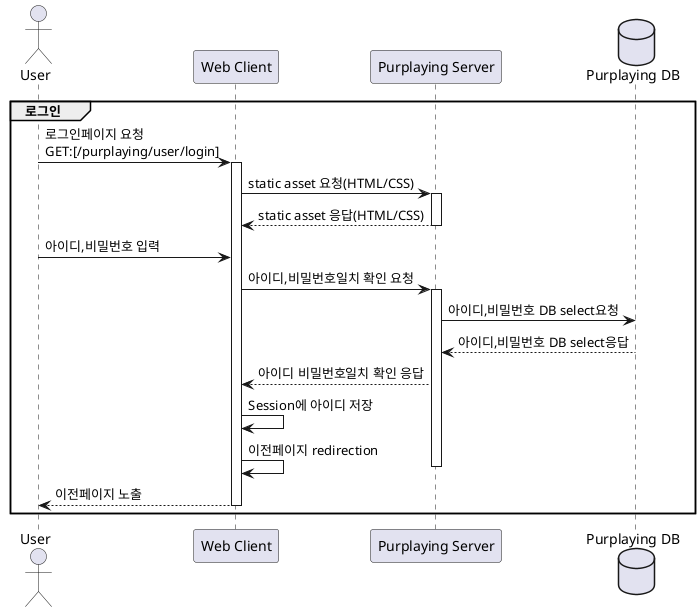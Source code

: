 @startuml

actor User
participant "Web Client" as C
participant "Purplaying Server" as S
database "Purplaying DB" as D

group 로그인
    User -> C:로그인페이지 요청\nGET:[/purplaying/user/login]

    activate C
    C -> S:static asset 요청(HTML/CSS)
    activate S
    S --> C: static asset 응답(HTML/CSS)
    deactivate S

    User -> C:아이디,비밀번호 입력

    C -> S:아이디,비밀번호일치 확인 요청
    activate S
    S -> D:아이디,비밀번호 DB select요청
    D --> S:아이디,비밀번호 DB select응답
    S --> C:아이디 비밀번호일치 확인 응답
    C -> C: Session에 아이디 저장
    C -> C: 이전페이지 redirection
    deactivate S

    C --> User:이전페이지 노출

    deactivate C

end

@enduml